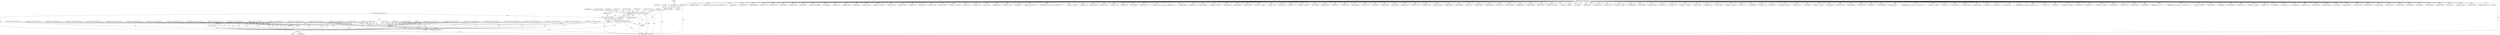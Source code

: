 digraph "0_radare2_f41e941341e44aa86edd4483c4487ec09a074257@array" {
"1000778" [label="(Call,(int) buf[1])"];
"1000129" [label="(MethodParameterIn,const ut8 *buf)"];
"1000776" [label="(Call,vA = (int) buf[1])"];
"1000797" [label="(Call,snprintf (str, sizeof (str), \" v%i, v%i, v%i\", vA, vB, vC))"];
"1000807" [label="(Call,r_str_concat (strasm, str))"];
"1000805" [label="(Call,strasm = r_str_concat (strasm, str))"];
"1002136" [label="(Call,strncpy (op->buf_asm, strasm, sizeof (op->buf_asm) - 1))"];
"1002198" [label="(Call,free (strasm))"];
"1001909" [label="(Call,buf[3] << 8)"];
"1000801" [label="(Literal,\" v%i, v%i, v%i\")"];
"1000769" [label="(Call,strasm = r_str_concat (strasm, str))"];
"1000666" [label="(Call,buf[0] == 0x19)"];
"1000778" [label="(Call,(int) buf[1])"];
"1000195" [label="(Call,buf[4] | (buf[5] << 8) | (buf[6] << 16) | (buf[7] << 24))"];
"1000498" [label="(Call,(int) buf[1])"];
"1000600" [label="(Call,buf[4] << 16)"];
"1002198" [label="(Call,free (strasm))"];
"1002135" [label="(Block,)"];
"1002127" [label="(Call,strasm = NULL)"];
"1001306" [label="(Call,buf[4] & 0x0f)"];
"1001258" [label="(Call,buf[3] << 8)"];
"1000897" [label="(Call,strasm = r_str_concat (strasm, str))"];
"1000438" [label="(Call,buf[3] << 8)"];
"1000430" [label="(Call,(int) buf[1])"];
"1001103" [label="(Call,buf[4] & 0x0f)"];
"1001188" [label="(Call,strasm = r_str_concat (strasm, str))"];
"1001198" [label="(Call,(int) buf[1])"];
"1000883" [label="(Call,strasm = r_str_concat (strasm, str))"];
"1000866" [label="(Call,(buf[3] << 8) | buf[2])"];
"1000489" [label="(Call,strasm = r_str_concat (strasm, str))"];
"1000716" [label="(Call,(llint)buf[3])"];
"1000809" [label="(Identifier,str)"];
"1001217" [label="(Call,buf[5] << 8)"];
"1001158" [label="(Call,buf[5] & 0x0f)"];
"1000724" [label="(Call,(llint)buf[4])"];
"1001109" [label="(Call,buf[4] & 0xf0)"];
"1001789" [label="(Call,(buf[3] << 8) | buf[2])"];
"1000131" [label="(Block,)"];
"1001651" [label="(Call,buf[0] == 0x23)"];
"1001062" [label="(Call,buf[1] & 0x0f)"];
"1000798" [label="(Identifier,str)"];
"1000558" [label="(Call,buf[3] << 8)"];
"1000785" [label="(Call,(int) buf[2])"];
"1000777" [label="(Identifier,vA)"];
"1002199" [label="(Identifier,strasm)"];
"1000966" [label="(Call,buf[4] << 16)"];
"1001342" [label="(Call,buf[5] & 0x0f)"];
"1001389" [label="(Call,(buf[3] << 8) | buf[2])"];
"1001636" [label="(Call,buf[3] << 8)"];
"1002150" [label="(Identifier,op)"];
"1000311" [label="(Call,buf[6] << 16)"];
"1001782" [label="(Call,(int) buf[1])"];
"1000421" [label="(Call,strasm = r_str_concat (strasm, str))"];
"1001619" [label="(Call,buf[1] & 0x0f)"];
"1001440" [label="(Call,buf[0] == 0x22)"];
"1000700" [label="(Call,(int) buf[1])"];
"1000246" [label="(Call,buf[2] | (buf[3] << 8))"];
"1000955" [label="(Call,buf[2] | (buf[3] << 8) | (buf[4] << 16) | (buf[5] << 24))"];
"1001003" [label="(Call,buf[3] << 8 | buf[2])"];
"1001004" [label="(Call,buf[3] << 8)"];
"1002018" [label="(Call,buf[4] & 0xf0)"];
"1000316" [label="(Call,buf[7] << 24)"];
"1002201" [label="(Identifier,size)"];
"1000807" [label="(Call,r_str_concat (strasm, str))"];
"1000463" [label="(Call,buf[3] << 8)"];
"1000594" [label="(Call,buf[3] << 8)"];
"1001573" [label="(Call,(int) buf[1])"];
"1000804" [label="(Identifier,vC)"];
"1001509" [label="(Call,buf[1] & 0x0f)"];
"1001051" [label="(Call,strasm = r_str_concat (strasm, str))"];
"1001030" [label="(Call,buf[2] | (buf[3] << 8) | (buf[4] << 16) | (buf[5] << 24))"];
"1001318" [label="(Call,buf[5] & 0x0f)"];
"1000917" [label="(Call,strasm = r_str_concat (strasm, str))"];
"1000909" [label="(Call,buf[3] << 8)"];
"1000509" [label="(Call,strasm = r_str_concat (strasm, str))"];
"1001969" [label="(Call,buf[5] & 0x0f)"];
"1001635" [label="(Call,(buf[3] << 8) | buf[2])"];
"1002137" [label="(Call,op->buf_asm)"];
"1001348" [label="(Call,buf[5] & 0xf0)"];
"1000790" [label="(Call,vC = (int) buf[3])"];
"1000732" [label="(Call,(llint)buf[5])"];
"1000850" [label="(Call,buf[1] & 0x0f)"];
"1000944" [label="(Call,strasm = r_str_concat (strasm, str))"];
"1001800" [label="(Call,(buf[5] << 8) | buf[4])"];
"1000636" [label="(Call,strasm = r_str_concat (strasm, str))"];
"1001747" [label="(Call,buf[2] << 24)"];
"1000808" [label="(Identifier,strasm)"];
"1001382" [label="(Call,(int) buf[1])"];
"1001070" [label="(Call,buf[3] << 8)"];
"1001205" [label="(Call,(buf[3] << 8) | buf[2])"];
"1000814" [label="(Call,(int) buf[1])"];
"1000805" [label="(Call,strasm = r_str_concat (strasm, str))"];
"1002024" [label="(Call,buf[5] & 0x0f)"];
"1001790" [label="(Call,buf[3] << 8)"];
"1000375" [label="(Call,strasm = strdup (op->buf_asm))"];
"1000474" [label="(Call,buf[5] << 8)"];
"1001926" [label="(Call,buf[4] & 0x0f)"];
"1000936" [label="(Call,buf[3] << 8)"];
"1001722" [label="(Call,(int) buf[1])"];
"1001275" [label="(Call,buf[4] & 0x0f)"];
"1000548" [label="(Call,(int) buf[1])"];
"1000985" [label="(Call,buf[1] & 0x0f)"];
"1000655" [label="(Call,buf[2] << 16)"];
"1002054" [label="(Call,buf[0] == 0x24)"];
"1001646" [label="(Call,buf[0] == 0x20)"];
"1000526" [label="(Call,buf[1] & 0xf0)"];
"1001164" [label="(Call,buf[5] & 0xf0)"];
"1001021" [label="(Call,(int) buf[1])"];
"1000408" [label="(Call,buf[1] & 0xf0)"];
"1000858" [label="(Call,buf[1] & 0xf0)"];
"1000250" [label="(Call,buf[3] << 8)"];
"1001249" [label="(Call,buf[1] & 0xf0)"];
"1001152" [label="(Call,buf[4] & 0xf0)"];
"1001091" [label="(Call,buf[4] & 0x0f)"];
"1000828" [label="(Call,(int) buf[3])"];
"1001525" [label="(Call,(buf[3]<<8) | buf[2])"];
"1001257" [label="(Call,(buf[3] << 8) | buf[2])"];
"1000926" [label="(Call,(int) buf[1])"];
"1001944" [label="(Call,buf[4] & 0xf0)"];
"1002036" [label="(Call,buf[1] & 0x0f)"];
"1001373" [label="(Call,strasm = r_str_concat (strasm, str))"];
"1000206" [label="(Call,buf[6] << 16)"];
"1000908" [label="(Call,buf[3] << 8 | buf[2])"];
"1001312" [label="(Call,buf[4] & 0xf0)"];
"1000792" [label="(Call,(int) buf[3])"];
"1000802" [label="(Identifier,vA)"];
"1000611" [label="(Call,buf[0] == 0x17)"];
"1000187" [label="(Call,buf[3] << 8)"];
"1000971" [label="(Call,buf[5] << 24)"];
"1000557" [label="(Call,(buf[3] << 8) | buf[2])"];
"1001999" [label="(Call,buf[5] & 0xf0)"];
"1001293" [label="(Call,buf[4] & 0xf0)"];
"1001981" [label="(Call,buf[4] & 0x0f)"];
"1000473" [label="(Call,(buf[5] << 8) | buf[4])"];
"1000305" [label="(Call,buf[5] << 8)"];
"1000740" [label="(Call,(llint)buf[6])"];
"1001713" [label="(Call,strasm = r_str_concat (strasm, str))"];
"1001041" [label="(Call,buf[4] << 16)"];
"1000292" [label="(Call,buf[3] << 8)"];
"1001069" [label="(Call,(buf[3] << 8) | buf[2])"];
"1001399" [label="(Call,buf[0] == 0x1a)"];
"1000582" [label="(Call,(int) buf[1])"];
"1000784" [label="(Identifier,vB)"];
"1000935" [label="(Call,buf[3] << 8 | buf[2])"];
"1000645" [label="(Call,(int) buf[1])"];
"1000976" [label="(Call,strasm = r_str_concat (strasm, str))"];
"1000129" [label="(MethodParameterIn,const ut8 *buf)"];
"1001435" [label="(Call,buf[0] == 0x1f)"];
"1000539" [label="(Call,strasm = r_str_concat (strasm, str))"];
"1000803" [label="(Identifier,vB)"];
"1001888" [label="(Call,strasm = r_str_concat (strasm, str))"];
"1001957" [label="(Call,buf[4] & 0x0f)"];
"1001993" [label="(Call,buf[5] & 0x0f)"];
"1000200" [label="(Call,buf[5] << 8)"];
"1000993" [label="(Call,buf[1] & 0xf0)"];
"1000797" [label="(Call,snprintf (str, sizeof (str), \" v%i, v%i, v%i\", vA, vB, vC))"];
"1001134" [label="(Call,buf[5] & 0x0f)"];
"1001731" [label="(Call,buf[5] | (buf[4] << 8) | (buf[3] << 16) | (buf[2] << 24))"];
"1002136" [label="(Call,strncpy (op->buf_asm, strasm, sizeof (op->buf_asm) - 1))"];
"1001610" [label="(Call,strasm = r_str_concat (strasm, str))"];
"1001216" [label="(Call,(buf[5] << 8) | buf[4])"];
"1000806" [label="(Identifier,strasm)"];
"1001581" [label="(Call,buf[3] << 8)"];
"1001773" [label="(Call,strasm = r_str_concat (strasm, str))"];
"1001517" [label="(Call,buf[1] & 0xf0)"];
"1001287" [label="(Call,buf[4] & 0x0f)"];
"1001810" [label="(Call,buf[0] == 0x25)"];
"1001564" [label="(Call,strasm = r_str_concat (strasm, str))"];
"1001801" [label="(Call,buf[5] << 8)"];
"1001237" [label="(Call,strasm = r_str_concat (strasm, str))"];
"1001526" [label="(Call,buf[3]<<8)"];
"1001987" [label="(Call,buf[4] & 0xf0)"];
"1000300" [label="(Call,buf[4] | (buf[5] << 8) | (buf[6] << 16) | (buf[7] << 24))"];
"1001736" [label="(Call,buf[4] << 8)"];
"1000960" [label="(Call,buf[3] << 8)"];
"1001580" [label="(Call,(buf[3] << 8) | buf[2])"];
"1000867" [label="(Call,buf[3] << 8)"];
"1000453" [label="(Call,strasm = r_str_concat (strasm, str))"];
"1001046" [label="(Call,buf[5] << 24)"];
"1002202" [label="(MethodReturn,static int)"];
"1002140" [label="(Identifier,strasm)"];
"1001908" [label="(Call,(buf[3] << 8) | buf[2])"];
"1001963" [label="(Call,buf[4] & 0xf0)"];
"1002141" [label="(Call,sizeof (op->buf_asm) - 1)"];
"1000211" [label="(Call,buf[7] << 24)"];
"1001742" [label="(Call,buf[3] << 16)"];
"1000394" [label="(Block,)"];
"1000810" [label="(ControlStructure,break;)"];
"1000756" [label="(Call,(llint)buf[8])"];
"1000783" [label="(Call,vB = (int) buf[2])"];
"1001500" [label="(Call,strasm = r_str_concat (strasm, str))"];
"1000183" [label="(Call,buf[2] | (buf[3] << 8))"];
"1000589" [label="(Call,buf[2] | (buf[3] << 8) | (buf[4] << 16) | (buf[5] << 24))"];
"1000352" [label="(Call,strasm = NULL)"];
"1000841" [label="(Call,strasm = r_str_concat (strasm, str))"];
"1000462" [label="(Call,(buf[3] << 8) | buf[2])"];
"1000892" [label="(Call,(char) buf[1])"];
"1000763" [label="(Call,(llint)buf[9])"];
"1001128" [label="(Call,buf[4] & 0xf0)"];
"1001206" [label="(Call,buf[3] << 8)"];
"1000799" [label="(Call,sizeof (str))"];
"1002110" [label="(Call,strasm = r_str_concat (strasm, str))"];
"1000437" [label="(Call,(buf[3] << 8) | buf[2])"];
"1001035" [label="(Call,buf[3] << 8)"];
"1000748" [label="(Call,(llint)buf[7])"];
"1000605" [label="(Call,buf[5] << 24)"];
"1000780" [label="(Call,buf[1])"];
"1001012" [label="(Call,strasm = r_str_concat (strasm, str))"];
"1001122" [label="(Call,buf[4] & 0x0f)"];
"1000660" [label="(Call,buf[3] << 24)"];
"1000573" [label="(Call,strasm = r_str_concat (strasm, str))"];
"1000518" [label="(Call,buf[1] & 0x0f)"];
"1001627" [label="(Call,buf[1] & 0xf0)"];
"1000691" [label="(Call,strasm = r_str_concat (strasm, str))"];
"1000142" [label="(Call,(int) buf[0])"];
"1001429" [label="(Call,buf[0] == 0x1c)"];
"1002030" [label="(Call,buf[5] & 0xf0)"];
"1001330" [label="(Call,buf[4] & 0x0f)"];
"1001900" [label="(Call,buf[1] & 0xf0)"];
"1002012" [label="(Call,buf[4] & 0x0f)"];
"1000159" [label="(Call,op->buf_asm[0] = 0)"];
"1001336" [label="(Call,buf[4] & 0xf0)"];
"1000709" [label="(Call,(llint)buf[2])"];
"1000821" [label="(Call,(int) buf[2])"];
"1001146" [label="(Call,buf[4] & 0x0f)"];
"1000776" [label="(Call,vA = (int) buf[1])"];
"1001938" [label="(Call,buf[4] & 0x0f)"];
"1001390" [label="(Call,buf[3] << 8)"];
"1000167" [label="(Call,buf[0] == 0x00)"];
"1000400" [label="(Call,buf[1] & 0x0f)"];
"1000288" [label="(Call,buf[2] | (buf[3] << 8))"];
"1000778" -> "1000776"  [label="AST: "];
"1000778" -> "1000780"  [label="CFG: "];
"1000779" -> "1000778"  [label="AST: "];
"1000780" -> "1000778"  [label="AST: "];
"1000776" -> "1000778"  [label="CFG: "];
"1000778" -> "1002202"  [label="DDG: "];
"1000778" -> "1000776"  [label="DDG: "];
"1000129" -> "1000778"  [label="DDG: "];
"1000129" -> "1000126"  [label="AST: "];
"1000129" -> "1002202"  [label="DDG: "];
"1000129" -> "1000142"  [label="DDG: "];
"1000129" -> "1000167"  [label="DDG: "];
"1000129" -> "1000183"  [label="DDG: "];
"1000129" -> "1000187"  [label="DDG: "];
"1000129" -> "1000195"  [label="DDG: "];
"1000129" -> "1000200"  [label="DDG: "];
"1000129" -> "1000206"  [label="DDG: "];
"1000129" -> "1000211"  [label="DDG: "];
"1000129" -> "1000246"  [label="DDG: "];
"1000129" -> "1000250"  [label="DDG: "];
"1000129" -> "1000288"  [label="DDG: "];
"1000129" -> "1000292"  [label="DDG: "];
"1000129" -> "1000300"  [label="DDG: "];
"1000129" -> "1000305"  [label="DDG: "];
"1000129" -> "1000311"  [label="DDG: "];
"1000129" -> "1000316"  [label="DDG: "];
"1000129" -> "1000400"  [label="DDG: "];
"1000129" -> "1000408"  [label="DDG: "];
"1000129" -> "1000430"  [label="DDG: "];
"1000129" -> "1000438"  [label="DDG: "];
"1000129" -> "1000437"  [label="DDG: "];
"1000129" -> "1000463"  [label="DDG: "];
"1000129" -> "1000462"  [label="DDG: "];
"1000129" -> "1000474"  [label="DDG: "];
"1000129" -> "1000473"  [label="DDG: "];
"1000129" -> "1000498"  [label="DDG: "];
"1000129" -> "1000518"  [label="DDG: "];
"1000129" -> "1000526"  [label="DDG: "];
"1000129" -> "1000548"  [label="DDG: "];
"1000129" -> "1000558"  [label="DDG: "];
"1000129" -> "1000557"  [label="DDG: "];
"1000129" -> "1000582"  [label="DDG: "];
"1000129" -> "1000589"  [label="DDG: "];
"1000129" -> "1000594"  [label="DDG: "];
"1000129" -> "1000600"  [label="DDG: "];
"1000129" -> "1000605"  [label="DDG: "];
"1000129" -> "1000611"  [label="DDG: "];
"1000129" -> "1000645"  [label="DDG: "];
"1000129" -> "1000655"  [label="DDG: "];
"1000129" -> "1000660"  [label="DDG: "];
"1000129" -> "1000666"  [label="DDG: "];
"1000129" -> "1000700"  [label="DDG: "];
"1000129" -> "1000709"  [label="DDG: "];
"1000129" -> "1000716"  [label="DDG: "];
"1000129" -> "1000724"  [label="DDG: "];
"1000129" -> "1000732"  [label="DDG: "];
"1000129" -> "1000740"  [label="DDG: "];
"1000129" -> "1000748"  [label="DDG: "];
"1000129" -> "1000756"  [label="DDG: "];
"1000129" -> "1000763"  [label="DDG: "];
"1000129" -> "1000785"  [label="DDG: "];
"1000129" -> "1000792"  [label="DDG: "];
"1000129" -> "1000814"  [label="DDG: "];
"1000129" -> "1000821"  [label="DDG: "];
"1000129" -> "1000828"  [label="DDG: "];
"1000129" -> "1000850"  [label="DDG: "];
"1000129" -> "1000858"  [label="DDG: "];
"1000129" -> "1000867"  [label="DDG: "];
"1000129" -> "1000866"  [label="DDG: "];
"1000129" -> "1000892"  [label="DDG: "];
"1000129" -> "1000909"  [label="DDG: "];
"1000129" -> "1000908"  [label="DDG: "];
"1000129" -> "1000926"  [label="DDG: "];
"1000129" -> "1000936"  [label="DDG: "];
"1000129" -> "1000935"  [label="DDG: "];
"1000129" -> "1000955"  [label="DDG: "];
"1000129" -> "1000960"  [label="DDG: "];
"1000129" -> "1000966"  [label="DDG: "];
"1000129" -> "1000971"  [label="DDG: "];
"1000129" -> "1000985"  [label="DDG: "];
"1000129" -> "1000993"  [label="DDG: "];
"1000129" -> "1001004"  [label="DDG: "];
"1000129" -> "1001003"  [label="DDG: "];
"1000129" -> "1001021"  [label="DDG: "];
"1000129" -> "1001030"  [label="DDG: "];
"1000129" -> "1001035"  [label="DDG: "];
"1000129" -> "1001041"  [label="DDG: "];
"1000129" -> "1001046"  [label="DDG: "];
"1000129" -> "1001062"  [label="DDG: "];
"1000129" -> "1001070"  [label="DDG: "];
"1000129" -> "1001069"  [label="DDG: "];
"1000129" -> "1001091"  [label="DDG: "];
"1000129" -> "1001103"  [label="DDG: "];
"1000129" -> "1001109"  [label="DDG: "];
"1000129" -> "1001122"  [label="DDG: "];
"1000129" -> "1001128"  [label="DDG: "];
"1000129" -> "1001134"  [label="DDG: "];
"1000129" -> "1001146"  [label="DDG: "];
"1000129" -> "1001152"  [label="DDG: "];
"1000129" -> "1001158"  [label="DDG: "];
"1000129" -> "1001164"  [label="DDG: "];
"1000129" -> "1001198"  [label="DDG: "];
"1000129" -> "1001206"  [label="DDG: "];
"1000129" -> "1001205"  [label="DDG: "];
"1000129" -> "1001217"  [label="DDG: "];
"1000129" -> "1001216"  [label="DDG: "];
"1000129" -> "1001249"  [label="DDG: "];
"1000129" -> "1001258"  [label="DDG: "];
"1000129" -> "1001257"  [label="DDG: "];
"1000129" -> "1001275"  [label="DDG: "];
"1000129" -> "1001287"  [label="DDG: "];
"1000129" -> "1001293"  [label="DDG: "];
"1000129" -> "1001306"  [label="DDG: "];
"1000129" -> "1001312"  [label="DDG: "];
"1000129" -> "1001318"  [label="DDG: "];
"1000129" -> "1001330"  [label="DDG: "];
"1000129" -> "1001336"  [label="DDG: "];
"1000129" -> "1001342"  [label="DDG: "];
"1000129" -> "1001348"  [label="DDG: "];
"1000129" -> "1001382"  [label="DDG: "];
"1000129" -> "1001390"  [label="DDG: "];
"1000129" -> "1001389"  [label="DDG: "];
"1000129" -> "1001399"  [label="DDG: "];
"1000129" -> "1001429"  [label="DDG: "];
"1000129" -> "1001435"  [label="DDG: "];
"1000129" -> "1001440"  [label="DDG: "];
"1000129" -> "1001509"  [label="DDG: "];
"1000129" -> "1001517"  [label="DDG: "];
"1000129" -> "1001526"  [label="DDG: "];
"1000129" -> "1001525"  [label="DDG: "];
"1000129" -> "1001573"  [label="DDG: "];
"1000129" -> "1001581"  [label="DDG: "];
"1000129" -> "1001580"  [label="DDG: "];
"1000129" -> "1001619"  [label="DDG: "];
"1000129" -> "1001627"  [label="DDG: "];
"1000129" -> "1001636"  [label="DDG: "];
"1000129" -> "1001635"  [label="DDG: "];
"1000129" -> "1001646"  [label="DDG: "];
"1000129" -> "1001651"  [label="DDG: "];
"1000129" -> "1001722"  [label="DDG: "];
"1000129" -> "1001731"  [label="DDG: "];
"1000129" -> "1001736"  [label="DDG: "];
"1000129" -> "1001742"  [label="DDG: "];
"1000129" -> "1001747"  [label="DDG: "];
"1000129" -> "1001782"  [label="DDG: "];
"1000129" -> "1001790"  [label="DDG: "];
"1000129" -> "1001789"  [label="DDG: "];
"1000129" -> "1001801"  [label="DDG: "];
"1000129" -> "1001800"  [label="DDG: "];
"1000129" -> "1001810"  [label="DDG: "];
"1000129" -> "1001900"  [label="DDG: "];
"1000129" -> "1001909"  [label="DDG: "];
"1000129" -> "1001908"  [label="DDG: "];
"1000129" -> "1001926"  [label="DDG: "];
"1000129" -> "1001938"  [label="DDG: "];
"1000129" -> "1001944"  [label="DDG: "];
"1000129" -> "1001957"  [label="DDG: "];
"1000129" -> "1001963"  [label="DDG: "];
"1000129" -> "1001969"  [label="DDG: "];
"1000129" -> "1001981"  [label="DDG: "];
"1000129" -> "1001987"  [label="DDG: "];
"1000129" -> "1001993"  [label="DDG: "];
"1000129" -> "1001999"  [label="DDG: "];
"1000129" -> "1002012"  [label="DDG: "];
"1000129" -> "1002018"  [label="DDG: "];
"1000129" -> "1002024"  [label="DDG: "];
"1000129" -> "1002030"  [label="DDG: "];
"1000129" -> "1002036"  [label="DDG: "];
"1000129" -> "1002054"  [label="DDG: "];
"1000776" -> "1000394"  [label="AST: "];
"1000777" -> "1000776"  [label="AST: "];
"1000784" -> "1000776"  [label="CFG: "];
"1000776" -> "1002202"  [label="DDG: "];
"1000776" -> "1000797"  [label="DDG: "];
"1000797" -> "1000394"  [label="AST: "];
"1000797" -> "1000804"  [label="CFG: "];
"1000798" -> "1000797"  [label="AST: "];
"1000799" -> "1000797"  [label="AST: "];
"1000801" -> "1000797"  [label="AST: "];
"1000802" -> "1000797"  [label="AST: "];
"1000803" -> "1000797"  [label="AST: "];
"1000804" -> "1000797"  [label="AST: "];
"1000806" -> "1000797"  [label="CFG: "];
"1000797" -> "1002202"  [label="DDG: "];
"1000797" -> "1002202"  [label="DDG: "];
"1000797" -> "1002202"  [label="DDG: "];
"1000797" -> "1002202"  [label="DDG: "];
"1000783" -> "1000797"  [label="DDG: "];
"1000790" -> "1000797"  [label="DDG: "];
"1000797" -> "1000807"  [label="DDG: "];
"1000807" -> "1000805"  [label="AST: "];
"1000807" -> "1000809"  [label="CFG: "];
"1000808" -> "1000807"  [label="AST: "];
"1000809" -> "1000807"  [label="AST: "];
"1000805" -> "1000807"  [label="CFG: "];
"1000807" -> "1002202"  [label="DDG: "];
"1000807" -> "1000805"  [label="DDG: "];
"1000807" -> "1000805"  [label="DDG: "];
"1000375" -> "1000807"  [label="DDG: "];
"1000805" -> "1000394"  [label="AST: "];
"1000806" -> "1000805"  [label="AST: "];
"1000810" -> "1000805"  [label="CFG: "];
"1000805" -> "1002202"  [label="DDG: "];
"1000805" -> "1002136"  [label="DDG: "];
"1000805" -> "1002198"  [label="DDG: "];
"1002136" -> "1002135"  [label="AST: "];
"1002136" -> "1002141"  [label="CFG: "];
"1002137" -> "1002136"  [label="AST: "];
"1002140" -> "1002136"  [label="AST: "];
"1002141" -> "1002136"  [label="AST: "];
"1002150" -> "1002136"  [label="CFG: "];
"1002136" -> "1002202"  [label="DDG: "];
"1000159" -> "1002136"  [label="DDG: "];
"1000539" -> "1002136"  [label="DDG: "];
"1000375" -> "1002136"  [label="DDG: "];
"1002110" -> "1002136"  [label="DDG: "];
"1000917" -> "1002136"  [label="DDG: "];
"1000883" -> "1002136"  [label="DDG: "];
"1001188" -> "1002136"  [label="DDG: "];
"1000976" -> "1002136"  [label="DDG: "];
"1000897" -> "1002136"  [label="DDG: "];
"1000841" -> "1002136"  [label="DDG: "];
"1000489" -> "1002136"  [label="DDG: "];
"1001051" -> "1002136"  [label="DDG: "];
"1001888" -> "1002136"  [label="DDG: "];
"1001237" -> "1002136"  [label="DDG: "];
"1000636" -> "1002136"  [label="DDG: "];
"1001610" -> "1002136"  [label="DDG: "];
"1002127" -> "1002136"  [label="DDG: "];
"1000769" -> "1002136"  [label="DDG: "];
"1000421" -> "1002136"  [label="DDG: "];
"1001564" -> "1002136"  [label="DDG: "];
"1000573" -> "1002136"  [label="DDG: "];
"1000944" -> "1002136"  [label="DDG: "];
"1001012" -> "1002136"  [label="DDG: "];
"1001713" -> "1002136"  [label="DDG: "];
"1001373" -> "1002136"  [label="DDG: "];
"1000691" -> "1002136"  [label="DDG: "];
"1000509" -> "1002136"  [label="DDG: "];
"1001500" -> "1002136"  [label="DDG: "];
"1001773" -> "1002136"  [label="DDG: "];
"1000453" -> "1002136"  [label="DDG: "];
"1002141" -> "1002136"  [label="DDG: "];
"1002136" -> "1002198"  [label="DDG: "];
"1002198" -> "1000131"  [label="AST: "];
"1002198" -> "1002199"  [label="CFG: "];
"1002199" -> "1002198"  [label="AST: "];
"1002201" -> "1002198"  [label="CFG: "];
"1002198" -> "1002202"  [label="DDG: "];
"1000539" -> "1002198"  [label="DDG: "];
"1000375" -> "1002198"  [label="DDG: "];
"1002110" -> "1002198"  [label="DDG: "];
"1000917" -> "1002198"  [label="DDG: "];
"1000883" -> "1002198"  [label="DDG: "];
"1001188" -> "1002198"  [label="DDG: "];
"1000976" -> "1002198"  [label="DDG: "];
"1000897" -> "1002198"  [label="DDG: "];
"1000841" -> "1002198"  [label="DDG: "];
"1000489" -> "1002198"  [label="DDG: "];
"1001051" -> "1002198"  [label="DDG: "];
"1001888" -> "1002198"  [label="DDG: "];
"1001237" -> "1002198"  [label="DDG: "];
"1000636" -> "1002198"  [label="DDG: "];
"1001610" -> "1002198"  [label="DDG: "];
"1000352" -> "1002198"  [label="DDG: "];
"1002127" -> "1002198"  [label="DDG: "];
"1000769" -> "1002198"  [label="DDG: "];
"1000421" -> "1002198"  [label="DDG: "];
"1001564" -> "1002198"  [label="DDG: "];
"1000573" -> "1002198"  [label="DDG: "];
"1000944" -> "1002198"  [label="DDG: "];
"1001012" -> "1002198"  [label="DDG: "];
"1001713" -> "1002198"  [label="DDG: "];
"1001373" -> "1002198"  [label="DDG: "];
"1000691" -> "1002198"  [label="DDG: "];
"1000509" -> "1002198"  [label="DDG: "];
"1001500" -> "1002198"  [label="DDG: "];
"1001773" -> "1002198"  [label="DDG: "];
"1000453" -> "1002198"  [label="DDG: "];
}
